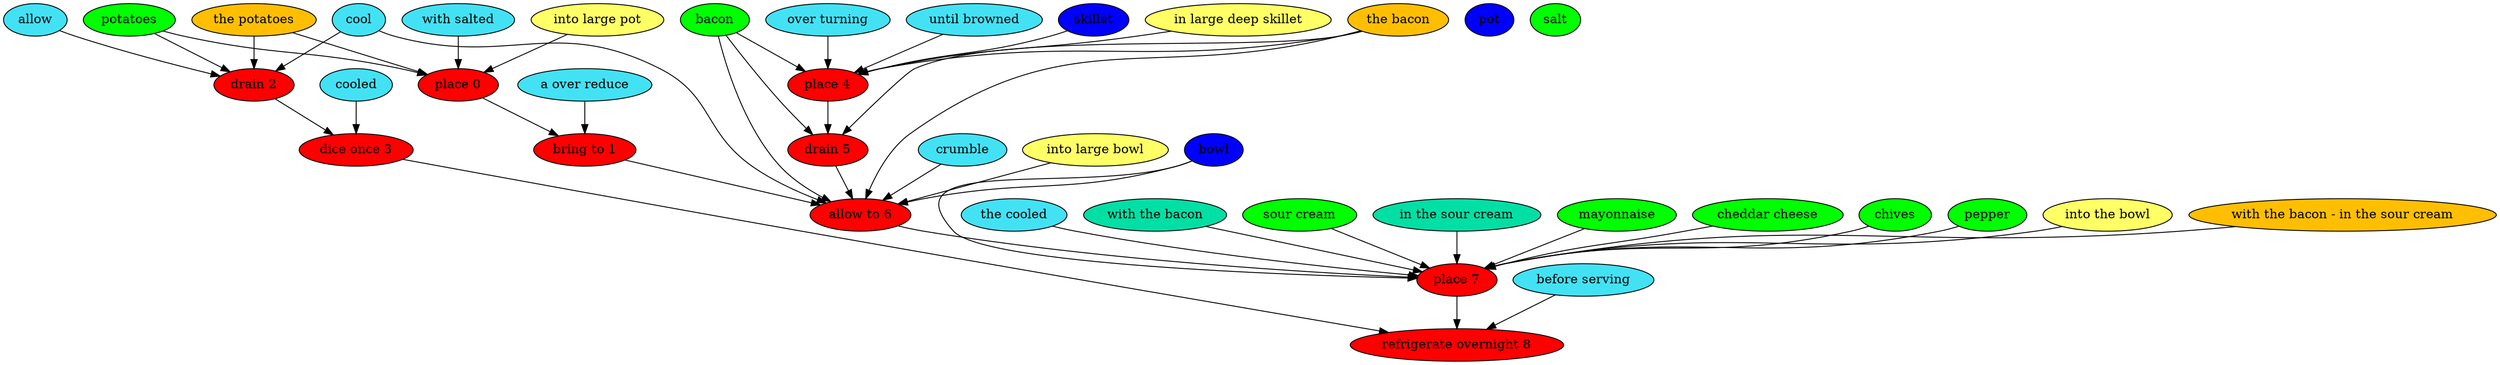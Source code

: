 digraph G {
"place 0" [style=filled, fillcolor=red];
"with salted" [style=filled, fillcolor="#42e2f4"];
"with salted" -> "place 0";
potatoes [style=filled, fillcolor=green];
potatoes -> "place 0";
"the potatoes" [style=filled, fillcolor="#01DFA5"];
"the potatoes" -> "place 0";
pot [style=filled, fillcolor="#0000ff"];
"into large pot" [style=filled, fillcolor="#ffff66"];
"into large pot" -> "place 0";
"the potatoes" [style=filled, fillcolor="#FFBF00"];
"bring to 1" [style=filled, fillcolor=red];
"a over reduce" [style=filled, fillcolor="#42e2f4"];
"a over reduce" -> "bring to 1";
"drain 2" [style=filled, fillcolor=red];
allow [style=filled, fillcolor="#42e2f4"];
allow -> "drain 2";
cool [style=filled, fillcolor="#42e2f4"];
cool -> "drain 2";
potatoes [style=filled, fillcolor=green];
potatoes -> "drain 2";
"the potatoes" [style=filled, fillcolor="#01DFA5"];
"the potatoes" -> "drain 2";
"the potatoes" [style=filled, fillcolor="#FFBF00"];
"dice once 3" [style=filled, fillcolor=red];
cooled [style=filled, fillcolor="#42e2f4"];
cooled -> "dice once 3";
"place 4" [style=filled, fillcolor=red];
"over turning" [style=filled, fillcolor="#42e2f4"];
"over turning" -> "place 4";
"until browned" [style=filled, fillcolor="#42e2f4"];
"until browned" -> "place 4";
bacon [style=filled, fillcolor=green];
bacon -> "place 4";
"the bacon" [style=filled, fillcolor="#01DFA5"];
"the bacon" -> "place 4";
skillet [style=filled, fillcolor="#0000ff"];
skillet -> "place 4";
"in large deep skillet" [style=filled, fillcolor="#ffff66"];
"in large deep skillet" -> "place 4";
"the bacon" [style=filled, fillcolor="#FFBF00"];
"drain 5" [style=filled, fillcolor=red];
bacon [style=filled, fillcolor=green];
bacon -> "drain 5";
"the bacon" [style=filled, fillcolor="#01DFA5"];
"the bacon" -> "drain 5";
"the bacon" [style=filled, fillcolor="#FFBF00"];
"allow to 6" [style=filled, fillcolor=red];
cool [style=filled, fillcolor="#42e2f4"];
cool -> "allow to 6";
crumble [style=filled, fillcolor="#42e2f4"];
crumble -> "allow to 6";
bacon [style=filled, fillcolor=green];
bacon -> "allow to 6";
"the bacon" [style=filled, fillcolor="#01DFA5"];
"the bacon" -> "allow to 6";
bowl [style=filled, fillcolor="#0000ff"];
bowl -> "allow to 6";
"into large bowl" [style=filled, fillcolor="#ffff66"];
"into large bowl" -> "allow to 6";
"the bacon" [style=filled, fillcolor="#FFBF00"];
"place 7" [style=filled, fillcolor=red];
"the cooled" [style=filled, fillcolor="#42e2f4"];
"the cooled" -> "place 7";
potatoes [style=filled, fillcolor=green];
bacon [style=filled, fillcolor=green];
"with the bacon" [style=filled, fillcolor="#01DFA5"];
"with the bacon" -> "place 7";
"sour cream" [style=filled, fillcolor=green];
"sour cream" -> "place 7";
"in the sour cream" [style=filled, fillcolor="#01DFA5"];
"in the sour cream" -> "place 7";
mayonnaise [style=filled, fillcolor=green];
mayonnaise -> "place 7";
"cheddar cheese" [style=filled, fillcolor=green];
"cheddar cheese" -> "place 7";
chives [style=filled, fillcolor=green];
chives -> "place 7";
salt [style=filled, fillcolor=green];
pepper [style=filled, fillcolor=green];
pepper -> "place 7";
bowl [style=filled, fillcolor="#0000ff"];
bowl -> "place 7";
"into the bowl" [style=filled, fillcolor="#ffff66"];
"into the bowl" -> "place 7";
"with the bacon - in the sour cream" [style=filled, fillcolor="#FFBF00"];
"with the bacon - in the sour cream" -> "place 7";
"refrigerate overnight 8" [style=filled, fillcolor=red];
"before serving" [style=filled, fillcolor="#42e2f4"];
"before serving" -> "refrigerate overnight 8";
"place 0" -> "bring to 1";
"bring to 1" -> "allow to 6";
"drain 2" -> "dice once 3";
"dice once 3" -> "refrigerate overnight 8";
"place 4" -> "drain 5";
"drain 5" -> "allow to 6";
"allow to 6" -> "place 7";
"place 7" -> "refrigerate overnight 8";
}
